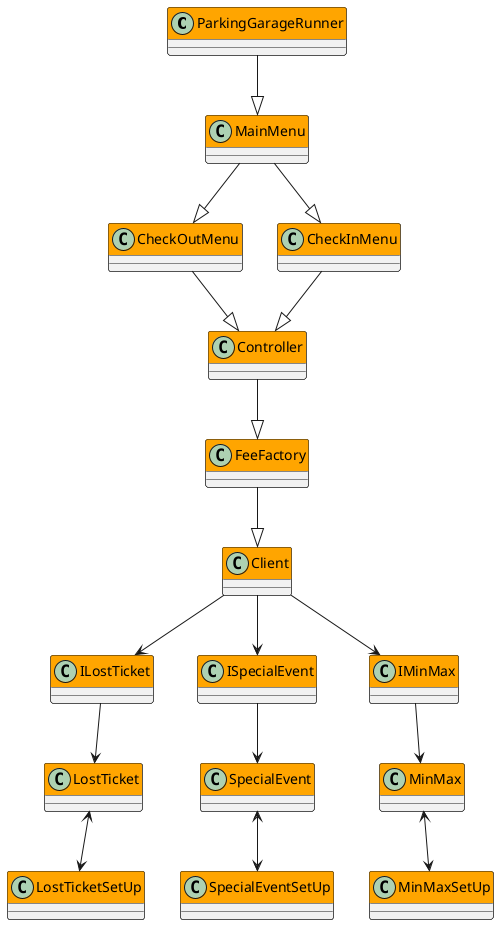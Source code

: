 @startuml
skinparam classHeaderBackgroundColor orange


class ParkingGarageRunner{}

class Client{}

class MainMenu{}
class CheckOutMenu{}
class CheckInMenu{}

class Controller{}
class FeeFactory{}

class ILostTicket{}
class LostTicket{}
class LostTicketSetUp{}

class ISpecialEvent{}
class SpecialEventSetUp{}
class SpecialEvent{}

class IMinMax{}
class MinMax{}
class MinMaxSetUp{}

ParkingGarageRunner --|> MainMenu

MainMenu --|> CheckInMenu
MainMenu --|> CheckOutMenu

CheckInMenu --|> Controller
CheckOutMenu --|> Controller

Controller --|> FeeFactory

FeeFactory --|> Client

Client --> ILostTicket
Client --> ISpecialEvent
Client --> IMinMax

ILostTicket --> LostTicket
LostTicket <--> LostTicketSetUp

ISpecialEvent --> SpecialEvent
SpecialEvent <--> SpecialEventSetUp

IMinMax --> MinMax
MinMax <--> MinMaxSetUp


@enduml
